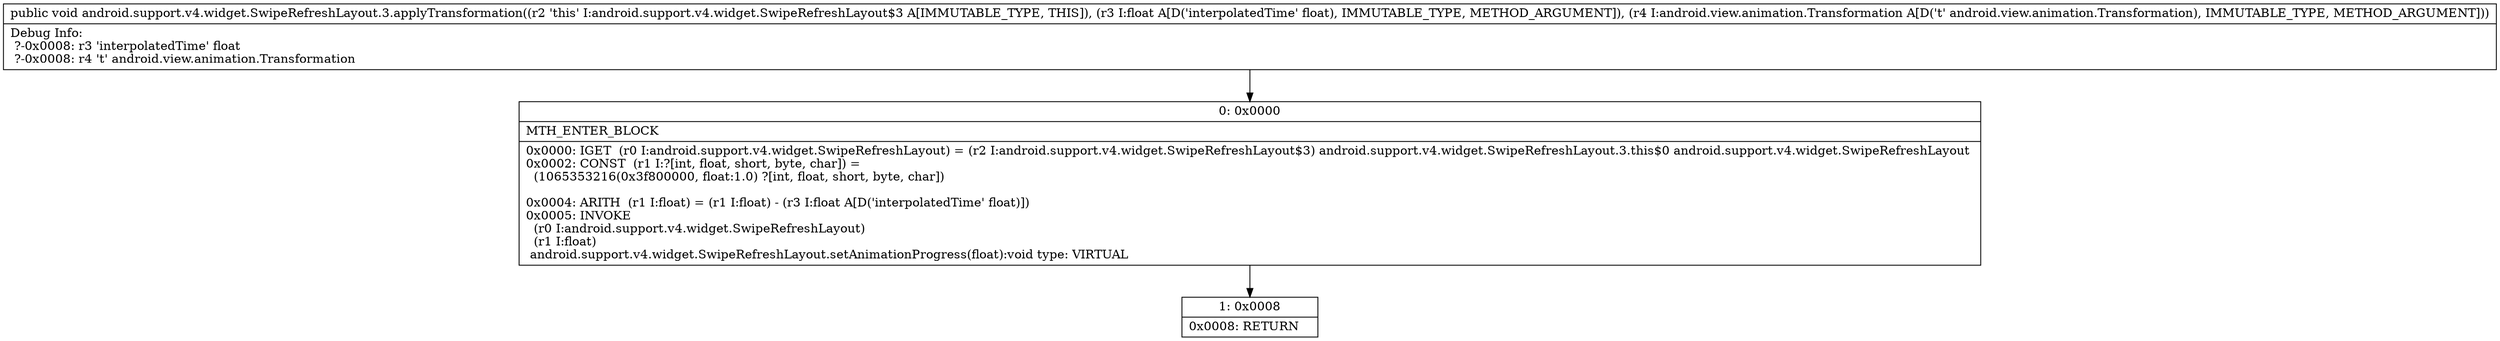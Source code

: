 digraph "CFG forandroid.support.v4.widget.SwipeRefreshLayout.3.applyTransformation(FLandroid\/view\/animation\/Transformation;)V" {
Node_0 [shape=record,label="{0\:\ 0x0000|MTH_ENTER_BLOCK\l|0x0000: IGET  (r0 I:android.support.v4.widget.SwipeRefreshLayout) = (r2 I:android.support.v4.widget.SwipeRefreshLayout$3) android.support.v4.widget.SwipeRefreshLayout.3.this$0 android.support.v4.widget.SwipeRefreshLayout \l0x0002: CONST  (r1 I:?[int, float, short, byte, char]) = \l  (1065353216(0x3f800000, float:1.0) ?[int, float, short, byte, char])\l \l0x0004: ARITH  (r1 I:float) = (r1 I:float) \- (r3 I:float A[D('interpolatedTime' float)]) \l0x0005: INVOKE  \l  (r0 I:android.support.v4.widget.SwipeRefreshLayout)\l  (r1 I:float)\l android.support.v4.widget.SwipeRefreshLayout.setAnimationProgress(float):void type: VIRTUAL \l}"];
Node_1 [shape=record,label="{1\:\ 0x0008|0x0008: RETURN   \l}"];
MethodNode[shape=record,label="{public void android.support.v4.widget.SwipeRefreshLayout.3.applyTransformation((r2 'this' I:android.support.v4.widget.SwipeRefreshLayout$3 A[IMMUTABLE_TYPE, THIS]), (r3 I:float A[D('interpolatedTime' float), IMMUTABLE_TYPE, METHOD_ARGUMENT]), (r4 I:android.view.animation.Transformation A[D('t' android.view.animation.Transformation), IMMUTABLE_TYPE, METHOD_ARGUMENT]))  | Debug Info:\l  ?\-0x0008: r3 'interpolatedTime' float\l  ?\-0x0008: r4 't' android.view.animation.Transformation\l}"];
MethodNode -> Node_0;
Node_0 -> Node_1;
}

